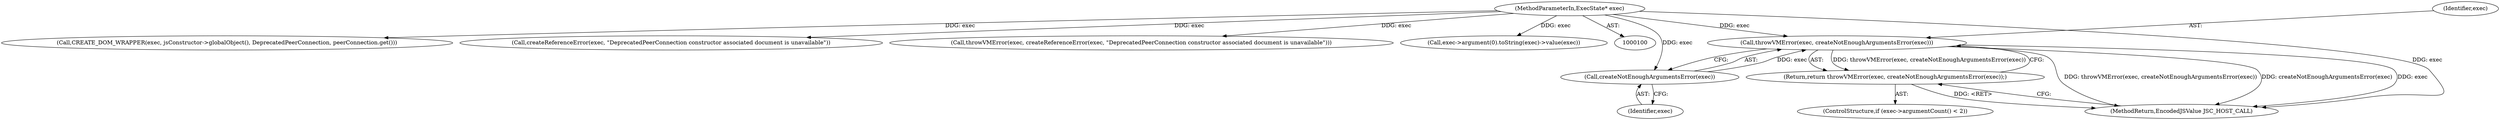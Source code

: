 digraph "0_Chrome_b944f670bb7a8a919daac497a4ea0536c954c201_1@pointer" {
"1000127" [label="(Call,throwVMError(exec, createNotEnoughArgumentsError(exec)))"];
"1000129" [label="(Call,createNotEnoughArgumentsError(exec))"];
"1000101" [label="(MethodParameterIn,ExecState* exec)"];
"1000126" [label="(Return,return throwVMError(exec, createNotEnoughArgumentsError(exec));)"];
"1000176" [label="(MethodReturn,EncodedJSValue JSC_HOST_CALL)"];
"1000130" [label="(Identifier,exec)"];
"1000127" [label="(Call,throwVMError(exec, createNotEnoughArgumentsError(exec)))"];
"1000171" [label="(Call,CREATE_DOM_WRAPPER(exec, jsConstructor->globalObject(), DeprecatedPeerConnection, peerConnection.get()))"];
"1000128" [label="(Identifier,exec)"];
"1000119" [label="(Call,createReferenceError(exec, \"DeprecatedPeerConnection constructor associated document is unavailable\"))"];
"1000117" [label="(Call,throwVMError(exec, createReferenceError(exec, \"DeprecatedPeerConnection constructor associated document is unavailable\")))"];
"1000122" [label="(ControlStructure,if (exec->argumentCount() < 2))"];
"1000126" [label="(Return,return throwVMError(exec, createNotEnoughArgumentsError(exec));)"];
"1000135" [label="(Call,exec->argument(0).toString(exec)->value(exec))"];
"1000101" [label="(MethodParameterIn,ExecState* exec)"];
"1000129" [label="(Call,createNotEnoughArgumentsError(exec))"];
"1000127" -> "1000126"  [label="AST: "];
"1000127" -> "1000129"  [label="CFG: "];
"1000128" -> "1000127"  [label="AST: "];
"1000129" -> "1000127"  [label="AST: "];
"1000126" -> "1000127"  [label="CFG: "];
"1000127" -> "1000176"  [label="DDG: throwVMError(exec, createNotEnoughArgumentsError(exec))"];
"1000127" -> "1000176"  [label="DDG: createNotEnoughArgumentsError(exec)"];
"1000127" -> "1000176"  [label="DDG: exec"];
"1000127" -> "1000126"  [label="DDG: throwVMError(exec, createNotEnoughArgumentsError(exec))"];
"1000129" -> "1000127"  [label="DDG: exec"];
"1000101" -> "1000127"  [label="DDG: exec"];
"1000129" -> "1000130"  [label="CFG: "];
"1000130" -> "1000129"  [label="AST: "];
"1000101" -> "1000129"  [label="DDG: exec"];
"1000101" -> "1000100"  [label="AST: "];
"1000101" -> "1000176"  [label="DDG: exec"];
"1000101" -> "1000117"  [label="DDG: exec"];
"1000101" -> "1000119"  [label="DDG: exec"];
"1000101" -> "1000135"  [label="DDG: exec"];
"1000101" -> "1000171"  [label="DDG: exec"];
"1000126" -> "1000122"  [label="AST: "];
"1000176" -> "1000126"  [label="CFG: "];
"1000126" -> "1000176"  [label="DDG: <RET>"];
}
